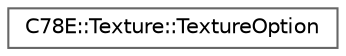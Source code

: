 digraph "Graphical Class Hierarchy"
{
 // LATEX_PDF_SIZE
  bgcolor="transparent";
  edge [fontname=Helvetica,fontsize=10,labelfontname=Helvetica,labelfontsize=10];
  node [fontname=Helvetica,fontsize=10,shape=box,height=0.2,width=0.4];
  rankdir="LR";
  Node0 [id="Node000000",label="C78E::Texture::TextureOption",height=0.2,width=0.4,color="grey40", fillcolor="white", style="filled",URL="$d9/d23/struct_c78_e_1_1_texture_1_1_texture_option.html",tooltip=" "];
}
